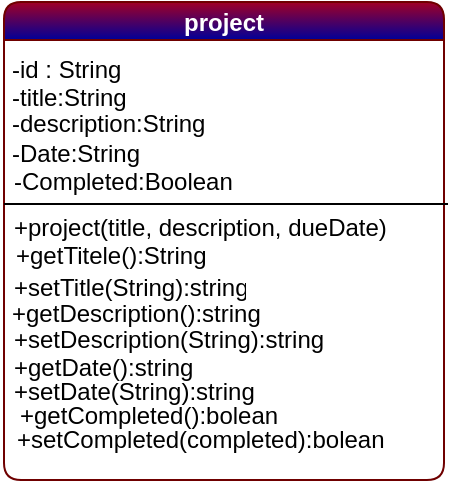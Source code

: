 <mxfile>
    <diagram id="V0nT-00F19yk6WE-XnH0" name="Page-1">
        <mxGraphModel dx="385" dy="367" grid="1" gridSize="10" guides="1" tooltips="1" connect="1" arrows="1" fold="1" page="1" pageScale="1" pageWidth="827" pageHeight="1169" math="0" shadow="0">
            <root>
                <mxCell id="0"/>
                <mxCell id="1" parent="0"/>
                <mxCell id="2" value="project" style="swimlane;fillColor=#a20025;strokeColor=#6F0000;fontColor=#ffffff;gradientColor=#000099;glass=0;shadow=0;sketch=0;rounded=1;startSize=19;" vertex="1" parent="1">
                    <mxGeometry x="50" y="461" width="220" height="239" as="geometry"/>
                </mxCell>
                <mxCell id="4" value="-id : String " style="text;strokeColor=none;fillColor=none;align=left;verticalAlign=top;spacingLeft=4;spacingRight=4;overflow=hidden;rotatable=0;points=[[0,0.5],[1,0.5]];portConstraint=eastwest;" vertex="1" parent="2">
                    <mxGeometry x="-2" y="20" width="80" height="26" as="geometry"/>
                </mxCell>
                <mxCell id="5" value="-title:String" style="text;strokeColor=none;fillColor=none;align=left;verticalAlign=top;spacingLeft=4;spacingRight=4;overflow=hidden;rotatable=0;points=[[0,0.5],[1,0.5]];portConstraint=eastwest;" vertex="1" parent="2">
                    <mxGeometry x="-2" y="34" width="80" height="26" as="geometry"/>
                </mxCell>
                <mxCell id="6" value="-description:String" style="text;strokeColor=none;fillColor=none;align=left;verticalAlign=top;spacingLeft=4;spacingRight=4;overflow=hidden;rotatable=0;points=[[0,0.5],[1,0.5]];portConstraint=eastwest;" vertex="1" parent="2">
                    <mxGeometry x="-2" y="47" width="150" height="26" as="geometry"/>
                </mxCell>
                <mxCell id="7" value="-Date:String" style="text;strokeColor=none;fillColor=none;align=left;verticalAlign=top;spacingLeft=4;spacingRight=4;overflow=hidden;rotatable=0;points=[[0,0.5],[1,0.5]];portConstraint=eastwest;" vertex="1" parent="2">
                    <mxGeometry x="-2" y="62" width="90" height="26" as="geometry"/>
                </mxCell>
                <mxCell id="8" value="-Completed:Boolean" style="text;strokeColor=none;fillColor=none;align=left;verticalAlign=top;spacingLeft=4;spacingRight=4;overflow=hidden;rotatable=0;points=[[0,0.5],[1,0.5]];portConstraint=eastwest;" vertex="1" parent="2">
                    <mxGeometry x="-1" y="76" width="142" height="26" as="geometry"/>
                </mxCell>
                <mxCell id="12" value="+project(title, description, dueDate)" style="text;strokeColor=none;fillColor=none;align=left;verticalAlign=top;spacingLeft=4;spacingRight=4;overflow=hidden;rotatable=0;points=[[0,0.5],[1,0.5]];portConstraint=eastwest;" vertex="1" parent="2">
                    <mxGeometry x="-1" y="99" width="221" height="26" as="geometry"/>
                </mxCell>
                <mxCell id="14" value="+getTitele():String" style="text;strokeColor=none;fillColor=none;align=left;verticalAlign=top;spacingLeft=4;spacingRight=4;overflow=hidden;rotatable=0;points=[[0,0.5],[1,0.5]];portConstraint=eastwest;" vertex="1" parent="2">
                    <mxGeometry y="113" width="130" height="26" as="geometry"/>
                </mxCell>
                <mxCell id="15" value="+setTitle(String):string" style="text;strokeColor=none;fillColor=none;align=left;verticalAlign=top;spacingLeft=4;spacingRight=4;overflow=hidden;rotatable=0;points=[[0,0.5],[1,0.5]];portConstraint=eastwest;" vertex="1" parent="2">
                    <mxGeometry x="-1" y="129" width="127" height="26" as="geometry"/>
                </mxCell>
                <mxCell id="22" value="+setCompleted(completed):bolean" style="text;strokeColor=none;fillColor=none;align=left;verticalAlign=top;spacingLeft=4;spacingRight=4;overflow=hidden;rotatable=0;points=[[0,0.5],[1,0.5]];portConstraint=eastwest;" vertex="1" parent="2">
                    <mxGeometry x="0.5" y="205" width="211" height="25" as="geometry"/>
                </mxCell>
                <mxCell id="3" value="" style="endArrow=none;html=1;" edge="1" parent="1">
                    <mxGeometry width="50" height="50" relative="1" as="geometry">
                        <mxPoint x="50" y="562" as="sourcePoint"/>
                        <mxPoint x="272" y="562" as="targetPoint"/>
                    </mxGeometry>
                </mxCell>
                <mxCell id="16" value="+getDescription():string" style="text;strokeColor=none;fillColor=none;align=left;verticalAlign=top;spacingLeft=4;spacingRight=4;overflow=hidden;rotatable=0;points=[[0,0.5],[1,0.5]];portConstraint=eastwest;" vertex="1" parent="1">
                    <mxGeometry x="48" y="603" width="162" height="26" as="geometry"/>
                </mxCell>
                <mxCell id="17" value="+setDescription(String):string" style="text;strokeColor=none;fillColor=none;align=left;verticalAlign=top;spacingLeft=4;spacingRight=4;overflow=hidden;rotatable=0;points=[[0,0.5],[1,0.5]];portConstraint=eastwest;" vertex="1" parent="1">
                    <mxGeometry x="49" y="616" width="181" height="26" as="geometry"/>
                </mxCell>
                <mxCell id="18" value="+getDate():string" style="text;strokeColor=none;fillColor=none;align=left;verticalAlign=top;spacingLeft=4;spacingRight=4;overflow=hidden;rotatable=0;points=[[0,0.5],[1,0.5]];portConstraint=eastwest;" vertex="1" parent="1">
                    <mxGeometry x="49" y="630" width="171" height="26" as="geometry"/>
                </mxCell>
                <mxCell id="19" value="+getCompleted():bolean" style="text;strokeColor=none;fillColor=none;align=left;verticalAlign=top;spacingLeft=4;spacingRight=4;overflow=hidden;rotatable=0;points=[[0,0.5],[1,0.5]];portConstraint=eastwest;" vertex="1" parent="1">
                    <mxGeometry x="52" y="654" width="211" height="26" as="geometry"/>
                </mxCell>
                <mxCell id="20" value="+setDate(String):string" style="text;strokeColor=none;fillColor=none;align=left;verticalAlign=top;spacingLeft=4;spacingRight=4;overflow=hidden;rotatable=0;points=[[0,0.5],[1,0.5]];portConstraint=eastwest;" vertex="1" parent="1">
                    <mxGeometry x="49" y="642" width="161" height="26" as="geometry"/>
                </mxCell>
            </root>
        </mxGraphModel>
    </diagram>
</mxfile>